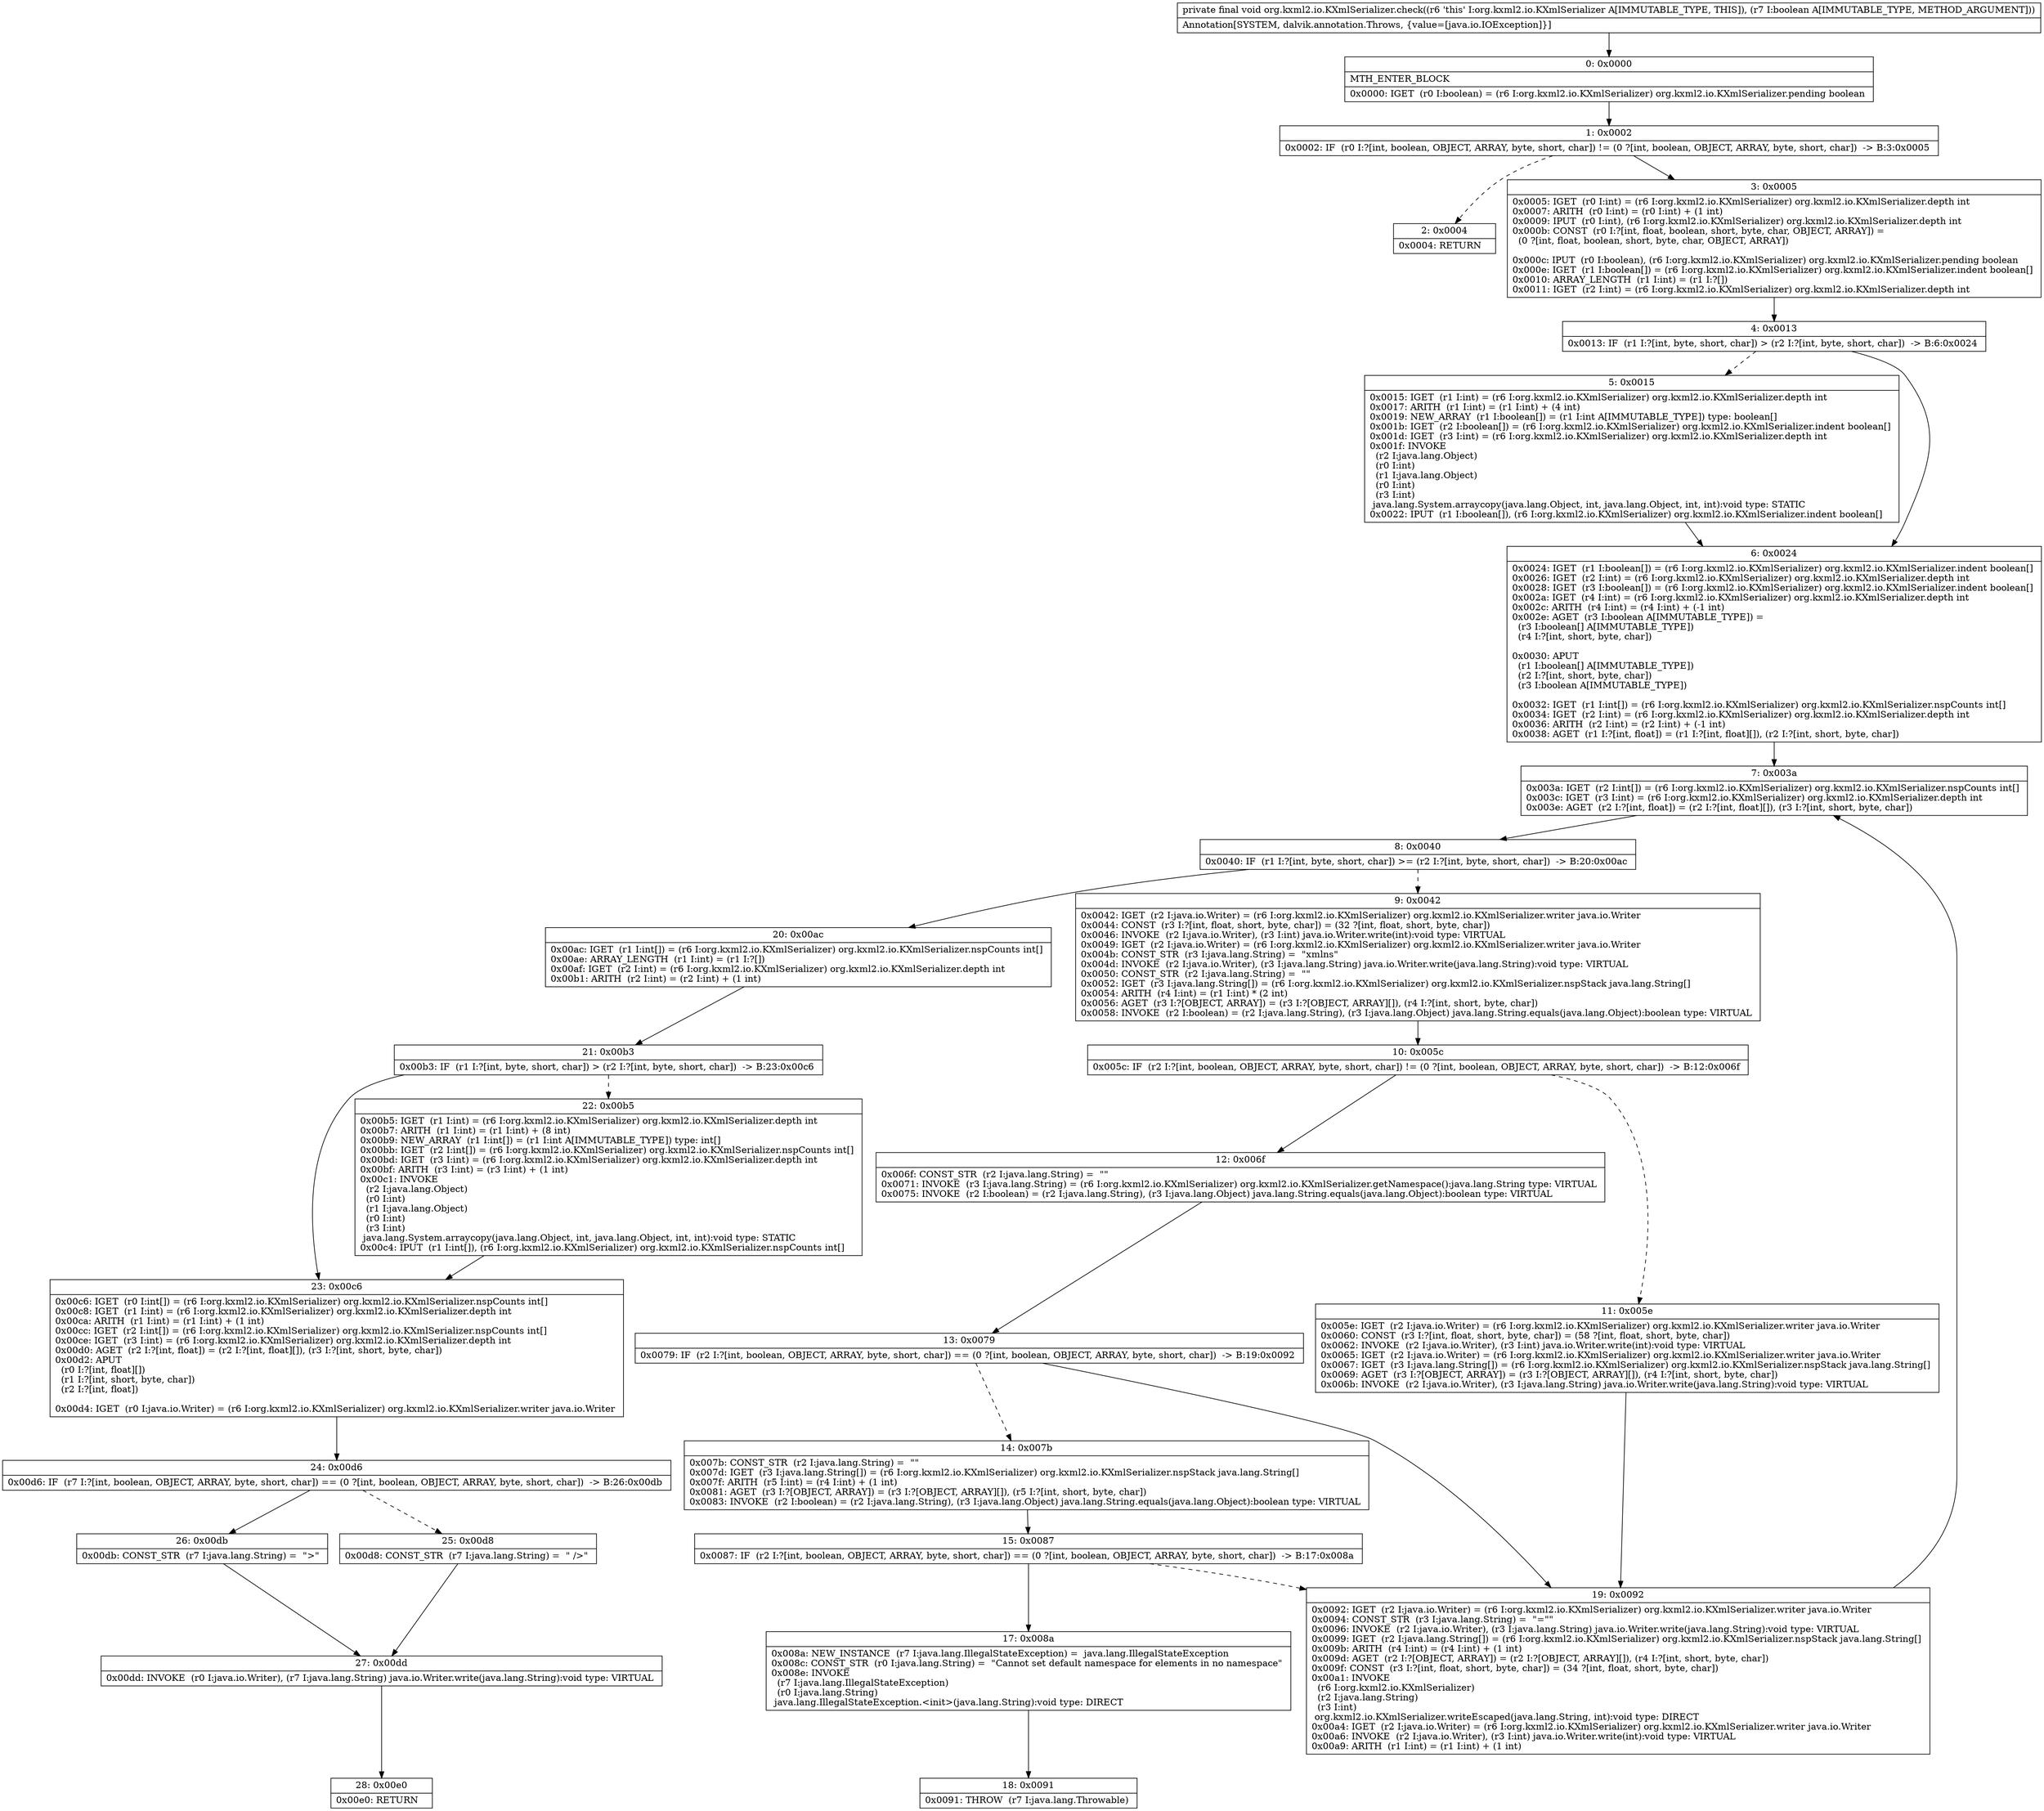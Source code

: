 digraph "CFG fororg.kxml2.io.KXmlSerializer.check(Z)V" {
Node_0 [shape=record,label="{0\:\ 0x0000|MTH_ENTER_BLOCK\l|0x0000: IGET  (r0 I:boolean) = (r6 I:org.kxml2.io.KXmlSerializer) org.kxml2.io.KXmlSerializer.pending boolean \l}"];
Node_1 [shape=record,label="{1\:\ 0x0002|0x0002: IF  (r0 I:?[int, boolean, OBJECT, ARRAY, byte, short, char]) != (0 ?[int, boolean, OBJECT, ARRAY, byte, short, char])  \-\> B:3:0x0005 \l}"];
Node_2 [shape=record,label="{2\:\ 0x0004|0x0004: RETURN   \l}"];
Node_3 [shape=record,label="{3\:\ 0x0005|0x0005: IGET  (r0 I:int) = (r6 I:org.kxml2.io.KXmlSerializer) org.kxml2.io.KXmlSerializer.depth int \l0x0007: ARITH  (r0 I:int) = (r0 I:int) + (1 int) \l0x0009: IPUT  (r0 I:int), (r6 I:org.kxml2.io.KXmlSerializer) org.kxml2.io.KXmlSerializer.depth int \l0x000b: CONST  (r0 I:?[int, float, boolean, short, byte, char, OBJECT, ARRAY]) = \l  (0 ?[int, float, boolean, short, byte, char, OBJECT, ARRAY])\l \l0x000c: IPUT  (r0 I:boolean), (r6 I:org.kxml2.io.KXmlSerializer) org.kxml2.io.KXmlSerializer.pending boolean \l0x000e: IGET  (r1 I:boolean[]) = (r6 I:org.kxml2.io.KXmlSerializer) org.kxml2.io.KXmlSerializer.indent boolean[] \l0x0010: ARRAY_LENGTH  (r1 I:int) = (r1 I:?[]) \l0x0011: IGET  (r2 I:int) = (r6 I:org.kxml2.io.KXmlSerializer) org.kxml2.io.KXmlSerializer.depth int \l}"];
Node_4 [shape=record,label="{4\:\ 0x0013|0x0013: IF  (r1 I:?[int, byte, short, char]) \> (r2 I:?[int, byte, short, char])  \-\> B:6:0x0024 \l}"];
Node_5 [shape=record,label="{5\:\ 0x0015|0x0015: IGET  (r1 I:int) = (r6 I:org.kxml2.io.KXmlSerializer) org.kxml2.io.KXmlSerializer.depth int \l0x0017: ARITH  (r1 I:int) = (r1 I:int) + (4 int) \l0x0019: NEW_ARRAY  (r1 I:boolean[]) = (r1 I:int A[IMMUTABLE_TYPE]) type: boolean[] \l0x001b: IGET  (r2 I:boolean[]) = (r6 I:org.kxml2.io.KXmlSerializer) org.kxml2.io.KXmlSerializer.indent boolean[] \l0x001d: IGET  (r3 I:int) = (r6 I:org.kxml2.io.KXmlSerializer) org.kxml2.io.KXmlSerializer.depth int \l0x001f: INVOKE  \l  (r2 I:java.lang.Object)\l  (r0 I:int)\l  (r1 I:java.lang.Object)\l  (r0 I:int)\l  (r3 I:int)\l java.lang.System.arraycopy(java.lang.Object, int, java.lang.Object, int, int):void type: STATIC \l0x0022: IPUT  (r1 I:boolean[]), (r6 I:org.kxml2.io.KXmlSerializer) org.kxml2.io.KXmlSerializer.indent boolean[] \l}"];
Node_6 [shape=record,label="{6\:\ 0x0024|0x0024: IGET  (r1 I:boolean[]) = (r6 I:org.kxml2.io.KXmlSerializer) org.kxml2.io.KXmlSerializer.indent boolean[] \l0x0026: IGET  (r2 I:int) = (r6 I:org.kxml2.io.KXmlSerializer) org.kxml2.io.KXmlSerializer.depth int \l0x0028: IGET  (r3 I:boolean[]) = (r6 I:org.kxml2.io.KXmlSerializer) org.kxml2.io.KXmlSerializer.indent boolean[] \l0x002a: IGET  (r4 I:int) = (r6 I:org.kxml2.io.KXmlSerializer) org.kxml2.io.KXmlSerializer.depth int \l0x002c: ARITH  (r4 I:int) = (r4 I:int) + (\-1 int) \l0x002e: AGET  (r3 I:boolean A[IMMUTABLE_TYPE]) = \l  (r3 I:boolean[] A[IMMUTABLE_TYPE])\l  (r4 I:?[int, short, byte, char])\l \l0x0030: APUT  \l  (r1 I:boolean[] A[IMMUTABLE_TYPE])\l  (r2 I:?[int, short, byte, char])\l  (r3 I:boolean A[IMMUTABLE_TYPE])\l \l0x0032: IGET  (r1 I:int[]) = (r6 I:org.kxml2.io.KXmlSerializer) org.kxml2.io.KXmlSerializer.nspCounts int[] \l0x0034: IGET  (r2 I:int) = (r6 I:org.kxml2.io.KXmlSerializer) org.kxml2.io.KXmlSerializer.depth int \l0x0036: ARITH  (r2 I:int) = (r2 I:int) + (\-1 int) \l0x0038: AGET  (r1 I:?[int, float]) = (r1 I:?[int, float][]), (r2 I:?[int, short, byte, char]) \l}"];
Node_7 [shape=record,label="{7\:\ 0x003a|0x003a: IGET  (r2 I:int[]) = (r6 I:org.kxml2.io.KXmlSerializer) org.kxml2.io.KXmlSerializer.nspCounts int[] \l0x003c: IGET  (r3 I:int) = (r6 I:org.kxml2.io.KXmlSerializer) org.kxml2.io.KXmlSerializer.depth int \l0x003e: AGET  (r2 I:?[int, float]) = (r2 I:?[int, float][]), (r3 I:?[int, short, byte, char]) \l}"];
Node_8 [shape=record,label="{8\:\ 0x0040|0x0040: IF  (r1 I:?[int, byte, short, char]) \>= (r2 I:?[int, byte, short, char])  \-\> B:20:0x00ac \l}"];
Node_9 [shape=record,label="{9\:\ 0x0042|0x0042: IGET  (r2 I:java.io.Writer) = (r6 I:org.kxml2.io.KXmlSerializer) org.kxml2.io.KXmlSerializer.writer java.io.Writer \l0x0044: CONST  (r3 I:?[int, float, short, byte, char]) = (32 ?[int, float, short, byte, char]) \l0x0046: INVOKE  (r2 I:java.io.Writer), (r3 I:int) java.io.Writer.write(int):void type: VIRTUAL \l0x0049: IGET  (r2 I:java.io.Writer) = (r6 I:org.kxml2.io.KXmlSerializer) org.kxml2.io.KXmlSerializer.writer java.io.Writer \l0x004b: CONST_STR  (r3 I:java.lang.String) =  \"xmlns\" \l0x004d: INVOKE  (r2 I:java.io.Writer), (r3 I:java.lang.String) java.io.Writer.write(java.lang.String):void type: VIRTUAL \l0x0050: CONST_STR  (r2 I:java.lang.String) =  \"\" \l0x0052: IGET  (r3 I:java.lang.String[]) = (r6 I:org.kxml2.io.KXmlSerializer) org.kxml2.io.KXmlSerializer.nspStack java.lang.String[] \l0x0054: ARITH  (r4 I:int) = (r1 I:int) * (2 int) \l0x0056: AGET  (r3 I:?[OBJECT, ARRAY]) = (r3 I:?[OBJECT, ARRAY][]), (r4 I:?[int, short, byte, char]) \l0x0058: INVOKE  (r2 I:boolean) = (r2 I:java.lang.String), (r3 I:java.lang.Object) java.lang.String.equals(java.lang.Object):boolean type: VIRTUAL \l}"];
Node_10 [shape=record,label="{10\:\ 0x005c|0x005c: IF  (r2 I:?[int, boolean, OBJECT, ARRAY, byte, short, char]) != (0 ?[int, boolean, OBJECT, ARRAY, byte, short, char])  \-\> B:12:0x006f \l}"];
Node_11 [shape=record,label="{11\:\ 0x005e|0x005e: IGET  (r2 I:java.io.Writer) = (r6 I:org.kxml2.io.KXmlSerializer) org.kxml2.io.KXmlSerializer.writer java.io.Writer \l0x0060: CONST  (r3 I:?[int, float, short, byte, char]) = (58 ?[int, float, short, byte, char]) \l0x0062: INVOKE  (r2 I:java.io.Writer), (r3 I:int) java.io.Writer.write(int):void type: VIRTUAL \l0x0065: IGET  (r2 I:java.io.Writer) = (r6 I:org.kxml2.io.KXmlSerializer) org.kxml2.io.KXmlSerializer.writer java.io.Writer \l0x0067: IGET  (r3 I:java.lang.String[]) = (r6 I:org.kxml2.io.KXmlSerializer) org.kxml2.io.KXmlSerializer.nspStack java.lang.String[] \l0x0069: AGET  (r3 I:?[OBJECT, ARRAY]) = (r3 I:?[OBJECT, ARRAY][]), (r4 I:?[int, short, byte, char]) \l0x006b: INVOKE  (r2 I:java.io.Writer), (r3 I:java.lang.String) java.io.Writer.write(java.lang.String):void type: VIRTUAL \l}"];
Node_12 [shape=record,label="{12\:\ 0x006f|0x006f: CONST_STR  (r2 I:java.lang.String) =  \"\" \l0x0071: INVOKE  (r3 I:java.lang.String) = (r6 I:org.kxml2.io.KXmlSerializer) org.kxml2.io.KXmlSerializer.getNamespace():java.lang.String type: VIRTUAL \l0x0075: INVOKE  (r2 I:boolean) = (r2 I:java.lang.String), (r3 I:java.lang.Object) java.lang.String.equals(java.lang.Object):boolean type: VIRTUAL \l}"];
Node_13 [shape=record,label="{13\:\ 0x0079|0x0079: IF  (r2 I:?[int, boolean, OBJECT, ARRAY, byte, short, char]) == (0 ?[int, boolean, OBJECT, ARRAY, byte, short, char])  \-\> B:19:0x0092 \l}"];
Node_14 [shape=record,label="{14\:\ 0x007b|0x007b: CONST_STR  (r2 I:java.lang.String) =  \"\" \l0x007d: IGET  (r3 I:java.lang.String[]) = (r6 I:org.kxml2.io.KXmlSerializer) org.kxml2.io.KXmlSerializer.nspStack java.lang.String[] \l0x007f: ARITH  (r5 I:int) = (r4 I:int) + (1 int) \l0x0081: AGET  (r3 I:?[OBJECT, ARRAY]) = (r3 I:?[OBJECT, ARRAY][]), (r5 I:?[int, short, byte, char]) \l0x0083: INVOKE  (r2 I:boolean) = (r2 I:java.lang.String), (r3 I:java.lang.Object) java.lang.String.equals(java.lang.Object):boolean type: VIRTUAL \l}"];
Node_15 [shape=record,label="{15\:\ 0x0087|0x0087: IF  (r2 I:?[int, boolean, OBJECT, ARRAY, byte, short, char]) == (0 ?[int, boolean, OBJECT, ARRAY, byte, short, char])  \-\> B:17:0x008a \l}"];
Node_17 [shape=record,label="{17\:\ 0x008a|0x008a: NEW_INSTANCE  (r7 I:java.lang.IllegalStateException) =  java.lang.IllegalStateException \l0x008c: CONST_STR  (r0 I:java.lang.String) =  \"Cannot set default namespace for elements in no namespace\" \l0x008e: INVOKE  \l  (r7 I:java.lang.IllegalStateException)\l  (r0 I:java.lang.String)\l java.lang.IllegalStateException.\<init\>(java.lang.String):void type: DIRECT \l}"];
Node_18 [shape=record,label="{18\:\ 0x0091|0x0091: THROW  (r7 I:java.lang.Throwable) \l}"];
Node_19 [shape=record,label="{19\:\ 0x0092|0x0092: IGET  (r2 I:java.io.Writer) = (r6 I:org.kxml2.io.KXmlSerializer) org.kxml2.io.KXmlSerializer.writer java.io.Writer \l0x0094: CONST_STR  (r3 I:java.lang.String) =  \"=\"\" \l0x0096: INVOKE  (r2 I:java.io.Writer), (r3 I:java.lang.String) java.io.Writer.write(java.lang.String):void type: VIRTUAL \l0x0099: IGET  (r2 I:java.lang.String[]) = (r6 I:org.kxml2.io.KXmlSerializer) org.kxml2.io.KXmlSerializer.nspStack java.lang.String[] \l0x009b: ARITH  (r4 I:int) = (r4 I:int) + (1 int) \l0x009d: AGET  (r2 I:?[OBJECT, ARRAY]) = (r2 I:?[OBJECT, ARRAY][]), (r4 I:?[int, short, byte, char]) \l0x009f: CONST  (r3 I:?[int, float, short, byte, char]) = (34 ?[int, float, short, byte, char]) \l0x00a1: INVOKE  \l  (r6 I:org.kxml2.io.KXmlSerializer)\l  (r2 I:java.lang.String)\l  (r3 I:int)\l org.kxml2.io.KXmlSerializer.writeEscaped(java.lang.String, int):void type: DIRECT \l0x00a4: IGET  (r2 I:java.io.Writer) = (r6 I:org.kxml2.io.KXmlSerializer) org.kxml2.io.KXmlSerializer.writer java.io.Writer \l0x00a6: INVOKE  (r2 I:java.io.Writer), (r3 I:int) java.io.Writer.write(int):void type: VIRTUAL \l0x00a9: ARITH  (r1 I:int) = (r1 I:int) + (1 int) \l}"];
Node_20 [shape=record,label="{20\:\ 0x00ac|0x00ac: IGET  (r1 I:int[]) = (r6 I:org.kxml2.io.KXmlSerializer) org.kxml2.io.KXmlSerializer.nspCounts int[] \l0x00ae: ARRAY_LENGTH  (r1 I:int) = (r1 I:?[]) \l0x00af: IGET  (r2 I:int) = (r6 I:org.kxml2.io.KXmlSerializer) org.kxml2.io.KXmlSerializer.depth int \l0x00b1: ARITH  (r2 I:int) = (r2 I:int) + (1 int) \l}"];
Node_21 [shape=record,label="{21\:\ 0x00b3|0x00b3: IF  (r1 I:?[int, byte, short, char]) \> (r2 I:?[int, byte, short, char])  \-\> B:23:0x00c6 \l}"];
Node_22 [shape=record,label="{22\:\ 0x00b5|0x00b5: IGET  (r1 I:int) = (r6 I:org.kxml2.io.KXmlSerializer) org.kxml2.io.KXmlSerializer.depth int \l0x00b7: ARITH  (r1 I:int) = (r1 I:int) + (8 int) \l0x00b9: NEW_ARRAY  (r1 I:int[]) = (r1 I:int A[IMMUTABLE_TYPE]) type: int[] \l0x00bb: IGET  (r2 I:int[]) = (r6 I:org.kxml2.io.KXmlSerializer) org.kxml2.io.KXmlSerializer.nspCounts int[] \l0x00bd: IGET  (r3 I:int) = (r6 I:org.kxml2.io.KXmlSerializer) org.kxml2.io.KXmlSerializer.depth int \l0x00bf: ARITH  (r3 I:int) = (r3 I:int) + (1 int) \l0x00c1: INVOKE  \l  (r2 I:java.lang.Object)\l  (r0 I:int)\l  (r1 I:java.lang.Object)\l  (r0 I:int)\l  (r3 I:int)\l java.lang.System.arraycopy(java.lang.Object, int, java.lang.Object, int, int):void type: STATIC \l0x00c4: IPUT  (r1 I:int[]), (r6 I:org.kxml2.io.KXmlSerializer) org.kxml2.io.KXmlSerializer.nspCounts int[] \l}"];
Node_23 [shape=record,label="{23\:\ 0x00c6|0x00c6: IGET  (r0 I:int[]) = (r6 I:org.kxml2.io.KXmlSerializer) org.kxml2.io.KXmlSerializer.nspCounts int[] \l0x00c8: IGET  (r1 I:int) = (r6 I:org.kxml2.io.KXmlSerializer) org.kxml2.io.KXmlSerializer.depth int \l0x00ca: ARITH  (r1 I:int) = (r1 I:int) + (1 int) \l0x00cc: IGET  (r2 I:int[]) = (r6 I:org.kxml2.io.KXmlSerializer) org.kxml2.io.KXmlSerializer.nspCounts int[] \l0x00ce: IGET  (r3 I:int) = (r6 I:org.kxml2.io.KXmlSerializer) org.kxml2.io.KXmlSerializer.depth int \l0x00d0: AGET  (r2 I:?[int, float]) = (r2 I:?[int, float][]), (r3 I:?[int, short, byte, char]) \l0x00d2: APUT  \l  (r0 I:?[int, float][])\l  (r1 I:?[int, short, byte, char])\l  (r2 I:?[int, float])\l \l0x00d4: IGET  (r0 I:java.io.Writer) = (r6 I:org.kxml2.io.KXmlSerializer) org.kxml2.io.KXmlSerializer.writer java.io.Writer \l}"];
Node_24 [shape=record,label="{24\:\ 0x00d6|0x00d6: IF  (r7 I:?[int, boolean, OBJECT, ARRAY, byte, short, char]) == (0 ?[int, boolean, OBJECT, ARRAY, byte, short, char])  \-\> B:26:0x00db \l}"];
Node_25 [shape=record,label="{25\:\ 0x00d8|0x00d8: CONST_STR  (r7 I:java.lang.String) =  \" \/\>\" \l}"];
Node_26 [shape=record,label="{26\:\ 0x00db|0x00db: CONST_STR  (r7 I:java.lang.String) =  \"\>\" \l}"];
Node_27 [shape=record,label="{27\:\ 0x00dd|0x00dd: INVOKE  (r0 I:java.io.Writer), (r7 I:java.lang.String) java.io.Writer.write(java.lang.String):void type: VIRTUAL \l}"];
Node_28 [shape=record,label="{28\:\ 0x00e0|0x00e0: RETURN   \l}"];
MethodNode[shape=record,label="{private final void org.kxml2.io.KXmlSerializer.check((r6 'this' I:org.kxml2.io.KXmlSerializer A[IMMUTABLE_TYPE, THIS]), (r7 I:boolean A[IMMUTABLE_TYPE, METHOD_ARGUMENT]))  | Annotation[SYSTEM, dalvik.annotation.Throws, \{value=[java.io.IOException]\}]\l}"];
MethodNode -> Node_0;
Node_0 -> Node_1;
Node_1 -> Node_2[style=dashed];
Node_1 -> Node_3;
Node_3 -> Node_4;
Node_4 -> Node_5[style=dashed];
Node_4 -> Node_6;
Node_5 -> Node_6;
Node_6 -> Node_7;
Node_7 -> Node_8;
Node_8 -> Node_9[style=dashed];
Node_8 -> Node_20;
Node_9 -> Node_10;
Node_10 -> Node_11[style=dashed];
Node_10 -> Node_12;
Node_11 -> Node_19;
Node_12 -> Node_13;
Node_13 -> Node_14[style=dashed];
Node_13 -> Node_19;
Node_14 -> Node_15;
Node_15 -> Node_17;
Node_15 -> Node_19[style=dashed];
Node_17 -> Node_18;
Node_19 -> Node_7;
Node_20 -> Node_21;
Node_21 -> Node_22[style=dashed];
Node_21 -> Node_23;
Node_22 -> Node_23;
Node_23 -> Node_24;
Node_24 -> Node_25[style=dashed];
Node_24 -> Node_26;
Node_25 -> Node_27;
Node_26 -> Node_27;
Node_27 -> Node_28;
}

